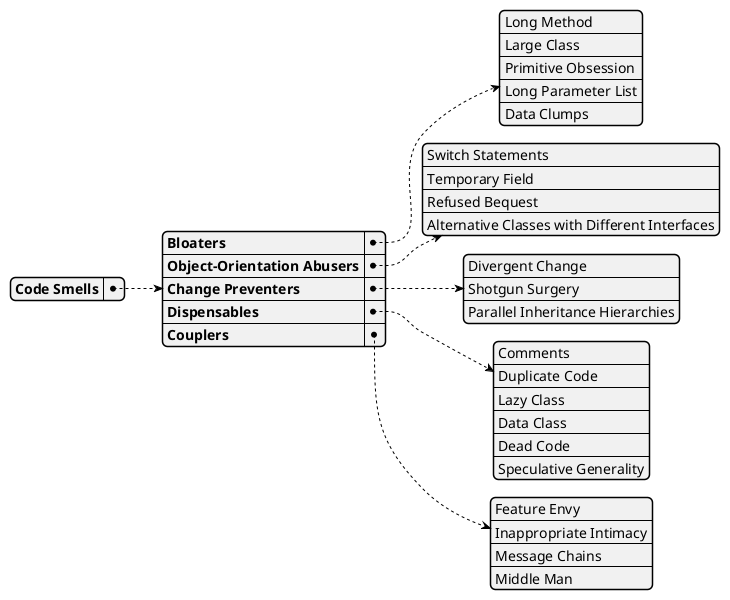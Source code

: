 /'
Copyright (c) 2025 Ahmed R. Sadik, Honda Research Institute Europe GmbH

This source code is licensed under the MIT License found in the
LICENSE file in the root directory of this source tree. This dataset contains smelly code for research and refactoring purposes.
'/

@startjson
{
  "Code Smells": {
    "Bloaters": [
      "Long Method",
      "Large Class",
      "Primitive Obsession",
      "Long Parameter List",
      "Data Clumps"
    ],
    "Object-Orientation Abusers": [
      "Switch Statements",
      "Temporary Field",
      "Refused Bequest",
      "Alternative Classes with Different Interfaces"
    ],
    "Change Preventers": [
      "Divergent Change",
      "Shotgun Surgery",
      "Parallel Inheritance Hierarchies"
    ],
    "Dispensables": [
      "Comments",
      "Duplicate Code",
      "Lazy Class",
      "Data Class",
      "Dead Code",
      "Speculative Generality"
    ],
    "Couplers": [
      "Feature Envy",
      "Inappropriate Intimacy",
      "Message Chains",
      "Middle Man"
    ]
  }
}
@endjson
